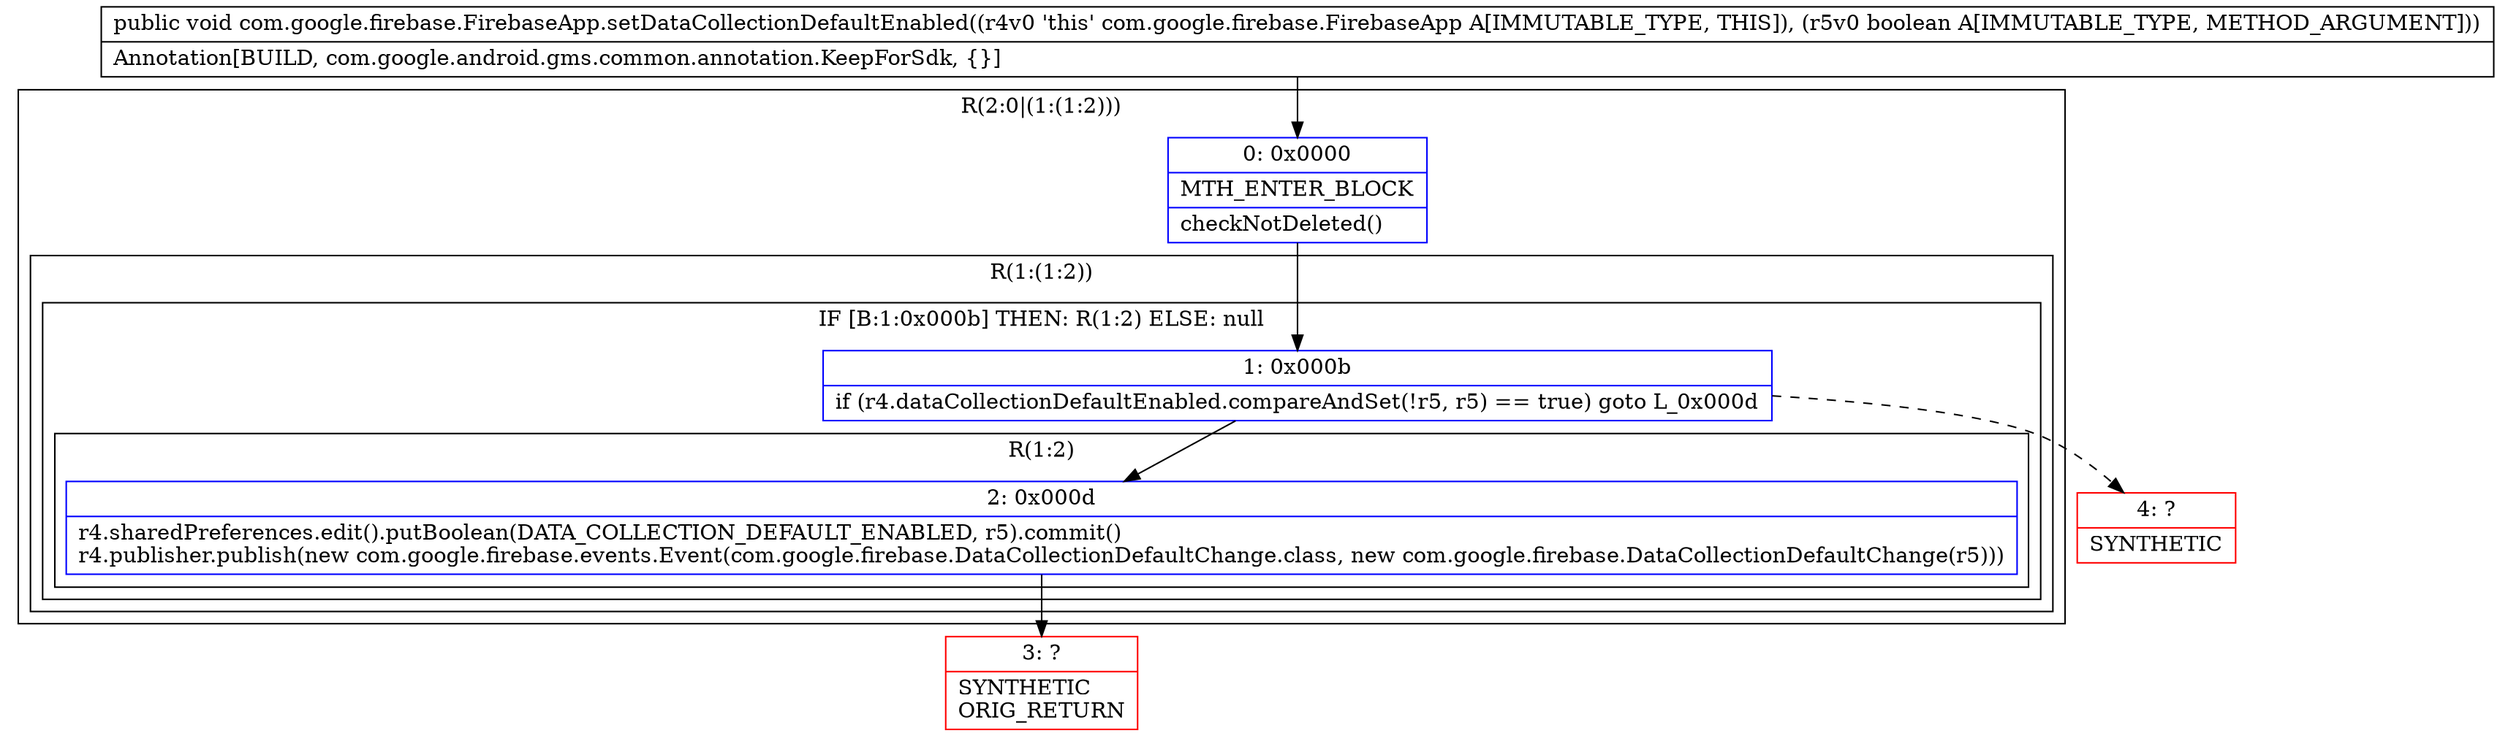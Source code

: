digraph "CFG forcom.google.firebase.FirebaseApp.setDataCollectionDefaultEnabled(Z)V" {
subgraph cluster_Region_944990464 {
label = "R(2:0|(1:(1:2)))";
node [shape=record,color=blue];
Node_0 [shape=record,label="{0\:\ 0x0000|MTH_ENTER_BLOCK\l|checkNotDeleted()\l}"];
subgraph cluster_Region_790683015 {
label = "R(1:(1:2))";
node [shape=record,color=blue];
subgraph cluster_IfRegion_573581639 {
label = "IF [B:1:0x000b] THEN: R(1:2) ELSE: null";
node [shape=record,color=blue];
Node_1 [shape=record,label="{1\:\ 0x000b|if (r4.dataCollectionDefaultEnabled.compareAndSet(!r5, r5) == true) goto L_0x000d\l}"];
subgraph cluster_Region_193137399 {
label = "R(1:2)";
node [shape=record,color=blue];
Node_2 [shape=record,label="{2\:\ 0x000d|r4.sharedPreferences.edit().putBoolean(DATA_COLLECTION_DEFAULT_ENABLED, r5).commit()\lr4.publisher.publish(new com.google.firebase.events.Event(com.google.firebase.DataCollectionDefaultChange.class, new com.google.firebase.DataCollectionDefaultChange(r5)))\l}"];
}
}
}
}
Node_3 [shape=record,color=red,label="{3\:\ ?|SYNTHETIC\lORIG_RETURN\l}"];
Node_4 [shape=record,color=red,label="{4\:\ ?|SYNTHETIC\l}"];
MethodNode[shape=record,label="{public void com.google.firebase.FirebaseApp.setDataCollectionDefaultEnabled((r4v0 'this' com.google.firebase.FirebaseApp A[IMMUTABLE_TYPE, THIS]), (r5v0 boolean A[IMMUTABLE_TYPE, METHOD_ARGUMENT]))  | Annotation[BUILD, com.google.android.gms.common.annotation.KeepForSdk, \{\}]\l}"];
MethodNode -> Node_0;
Node_0 -> Node_1;
Node_1 -> Node_2;
Node_1 -> Node_4[style=dashed];
Node_2 -> Node_3;
}

